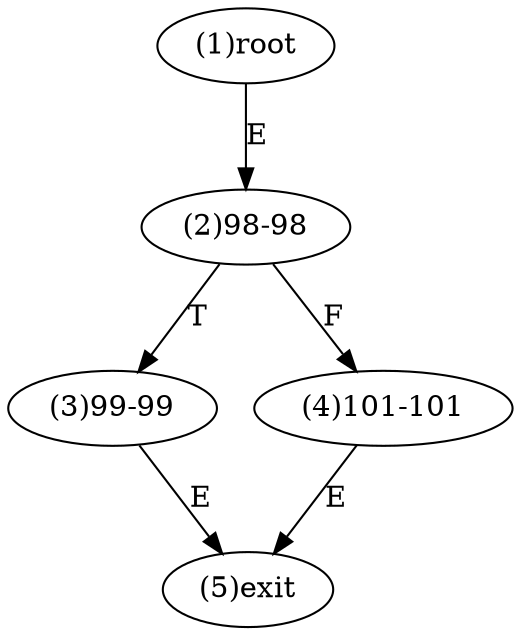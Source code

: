 digraph "" { 
1[ label="(1)root"];
2[ label="(2)98-98"];
3[ label="(3)99-99"];
4[ label="(4)101-101"];
5[ label="(5)exit"];
1->2[ label="E"];
2->4[ label="F"];
2->3[ label="T"];
3->5[ label="E"];
4->5[ label="E"];
}
